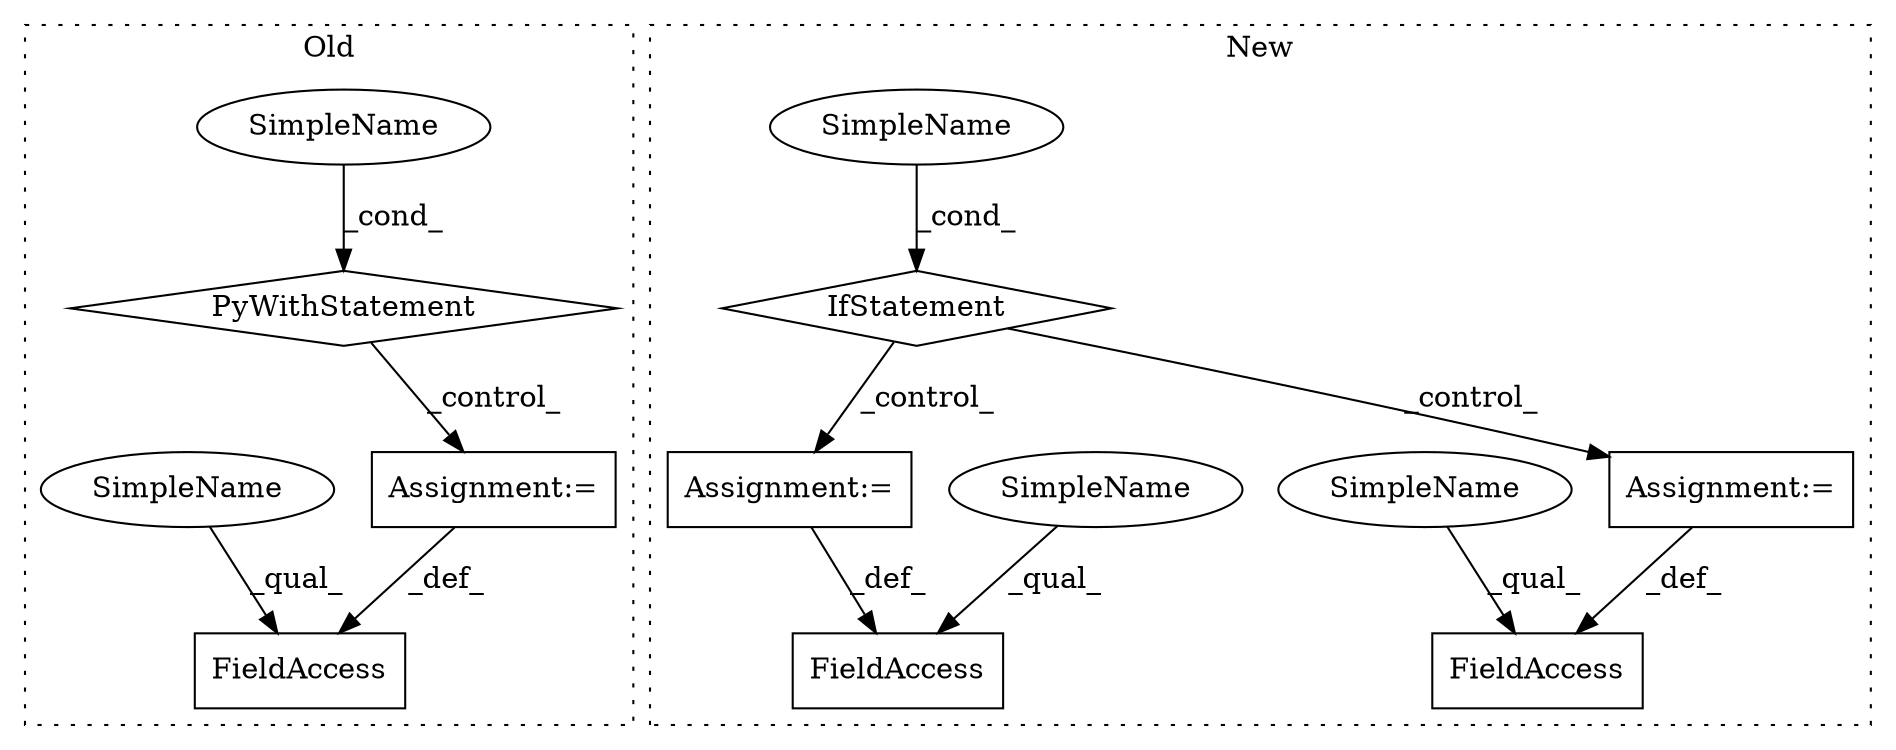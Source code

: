 digraph G {
subgraph cluster0 {
1 [label="PyWithStatement" a="104" s="3957,3984" l="10,2" shape="diamond"];
3 [label="Assignment:=" a="7" s="4005" l="1" shape="box"];
4 [label="SimpleName" a="42" s="" l="" shape="ellipse"];
9 [label="FieldAccess" a="22" s="3994" l="11" shape="box"];
11 [label="SimpleName" a="42" s="3994" l="4" shape="ellipse"];
label = "Old";
style="dotted";
}
subgraph cluster1 {
2 [label="IfStatement" a="25" s="2153,2189" l="4,2" shape="diamond"];
5 [label="Assignment:=" a="7" s="2332" l="1" shape="box"];
6 [label="SimpleName" a="42" s="" l="" shape="ellipse"];
7 [label="Assignment:=" a="7" s="2420" l="1" shape="box"];
8 [label="FieldAccess" a="22" s="2314" l="18" shape="box"];
10 [label="FieldAccess" a="22" s="2408" l="12" shape="box"];
12 [label="SimpleName" a="42" s="2408" l="4" shape="ellipse"];
13 [label="SimpleName" a="42" s="2314" l="4" shape="ellipse"];
label = "New";
style="dotted";
}
1 -> 3 [label="_control_"];
2 -> 7 [label="_control_"];
2 -> 5 [label="_control_"];
3 -> 9 [label="_def_"];
4 -> 1 [label="_cond_"];
5 -> 8 [label="_def_"];
6 -> 2 [label="_cond_"];
7 -> 10 [label="_def_"];
11 -> 9 [label="_qual_"];
12 -> 10 [label="_qual_"];
13 -> 8 [label="_qual_"];
}